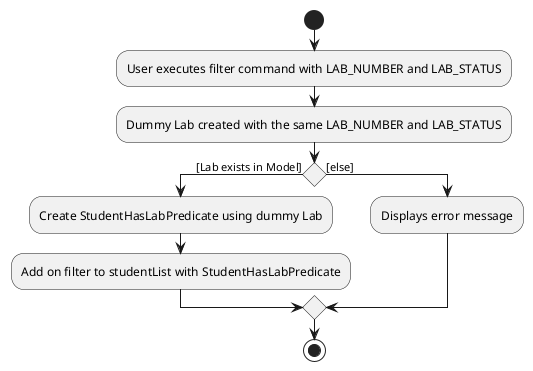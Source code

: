 @startuml
'https://plantuml.com/activity-diagram-beta

start
:User executes filter command with LAB_NUMBER and LAB_STATUS;
:Dummy Lab created with the same LAB_NUMBER and LAB_STATUS;
if () then ([Lab exists in Model])
    :Create StudentHasLabPredicate using dummy Lab;
    :Add on filter to studentList with StudentHasLabPredicate;
else ([else])
    :Displays error message;
endif
stop

@enduml
